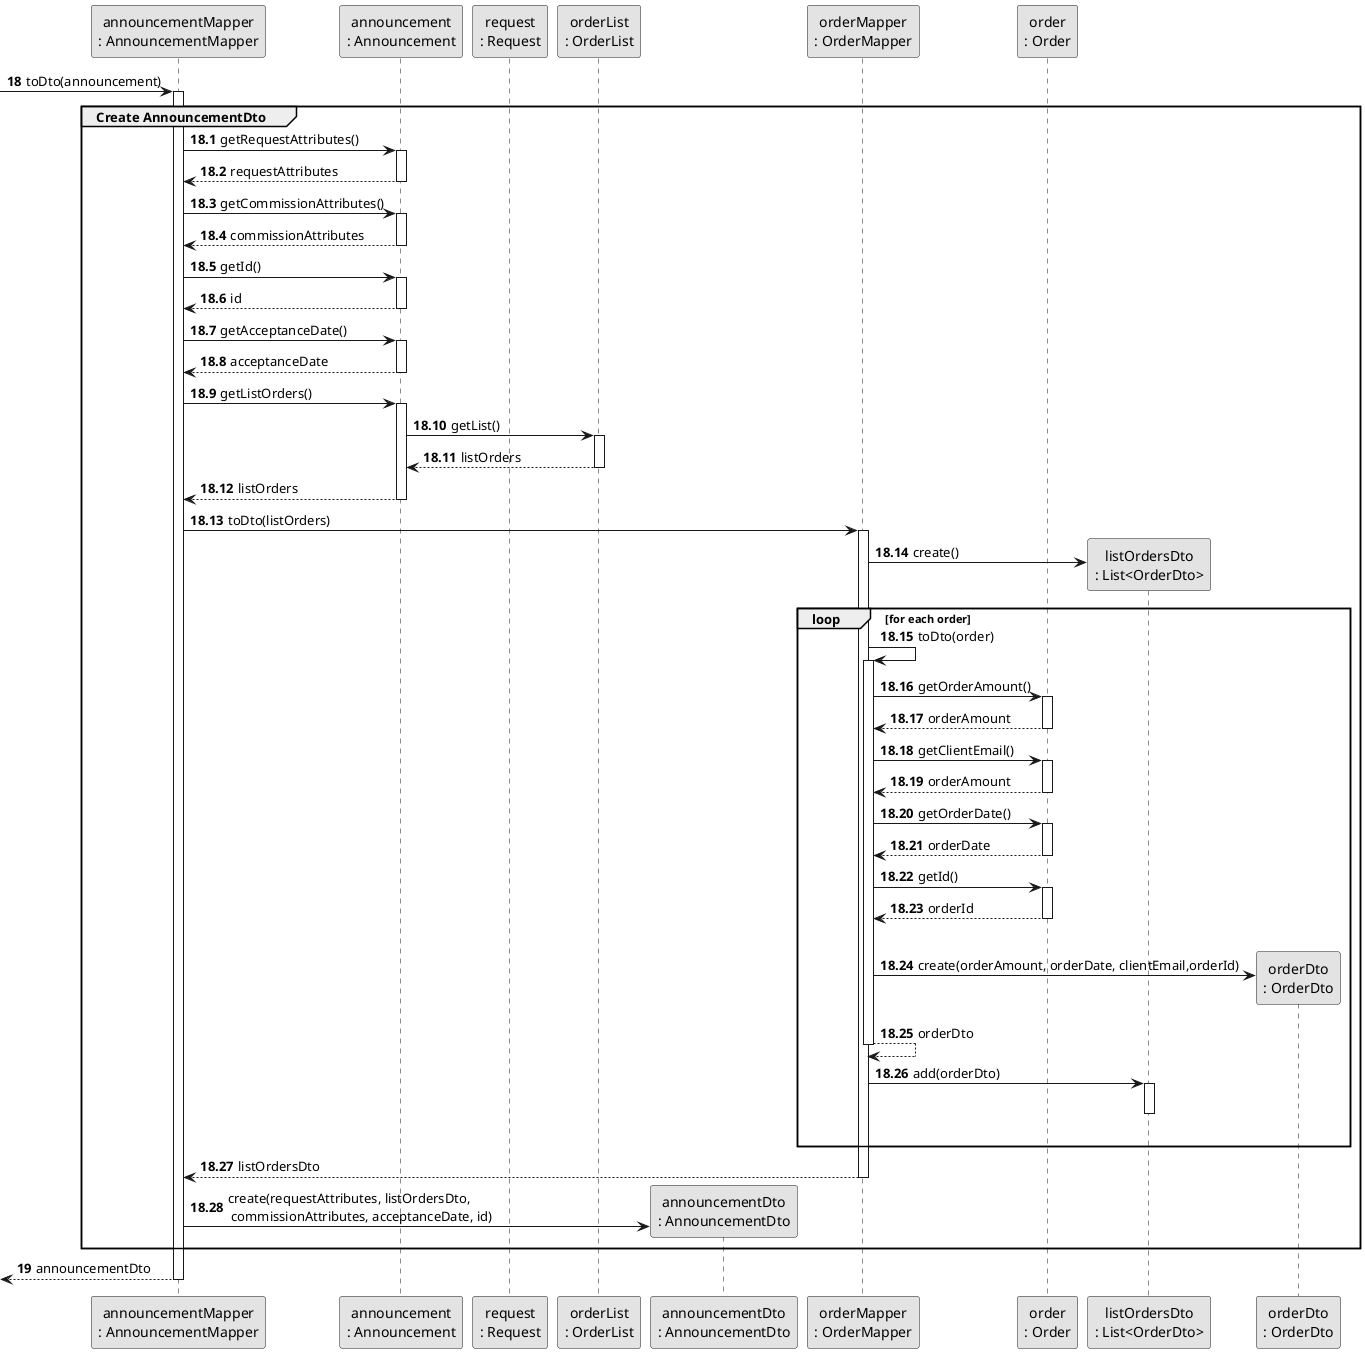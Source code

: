 @startuml
skinparam monochrome true
skinparam packageStyle rectangle
skinparam shadowing false



participant "announcementMapper\n: AnnouncementMapper" as AnnMAPPER
participant "announcement\n: Announcement" as Announce
participant "request\n: Request" as Request
participant "orderList\n: OrderList" as OrderList
participant "announcementDto\n: AnnouncementDto" as AnnDTO
participant "orderMapper\n: OrderMapper" as OrderMapper
participant "order\n: Order" as Order
participant "listOrdersDto\n: List<OrderDto>" as OrderDTOList
participant "orderDto\n: OrderDto" as OrderDTO


autonumber 18
         -> AnnMAPPER : toDto(announcement)
         activate AnnMAPPER
autonumber 18.1
group Create AnnouncementDto

         AnnMAPPER -> Announce: getRequestAttributes()
         activate Announce
         Announce --> AnnMAPPER : requestAttributes
         deactivate Announce

         AnnMAPPER -> Announce: getCommissionAttributes()
         activate Announce
         Announce --> AnnMAPPER : commissionAttributes
         deactivate Announce

         AnnMAPPER -> Announce : getId()
         activate Announce
         Announce --> AnnMAPPER : id
         deactivate Announce

         AnnMAPPER -> Announce: getAcceptanceDate()
         activate Announce
         Announce --> AnnMAPPER : acceptanceDate
         deactivate Announce

         AnnMAPPER -> Announce:  getListOrders()
         activate Announce
         Announce -> OrderList : getList()
         activate OrderList

         OrderList --> Announce : listOrders
         deactivate OrderList
         Announce --> AnnMAPPER : listOrders
         deactivate Announce

         AnnMAPPER -> OrderMapper : toDto(listOrders)
         activate OrderMapper

        OrderMapper -> OrderDTOList** : create()
                loop for each order
                OrderMapper -> OrderMapper : toDto(order)
                activate OrderMapper
                     OrderMapper -> Order : getOrderAmount()
                     activate Order
                     Order --> OrderMapper : orderAmount
                     deactivate Order

                     OrderMapper -> Order : getClientEmail()
                     activate Order
                     Order --> OrderMapper : orderAmount
                     deactivate Order

                     OrderMapper -> Order : getOrderDate()
                     activate Order
                     Order --> OrderMapper : orderDate
                     deactivate Order

                     OrderMapper -> Order : getId()
                     activate Order
                     Order--> OrderMapper: orderId
                     deactivate Order
                     |||
                     OrderMapper -> OrderDTO** : create(orderAmount, orderDate, clientEmail,orderId)
                     OrderMapper --> OrderMapper: orderDto
                     deactivate OrderMapper

                     OrderMapper -> OrderDTOList : add(orderDto)
                     activate OrderDTOList
                     deactivate OrderDTOList
                |||
                end loop

         OrderMapper --> AnnMAPPER: listOrdersDto
         deactivate OrderMapper

         AnnMAPPER -> AnnDTO**: create(requestAttributes, listOrdersDto,\n commissionAttributes, acceptanceDate, id)
         end group

autonumber 19

     <-- AnnMAPPER : announcementDto
     deactivate AnnMAPPER

@enduml